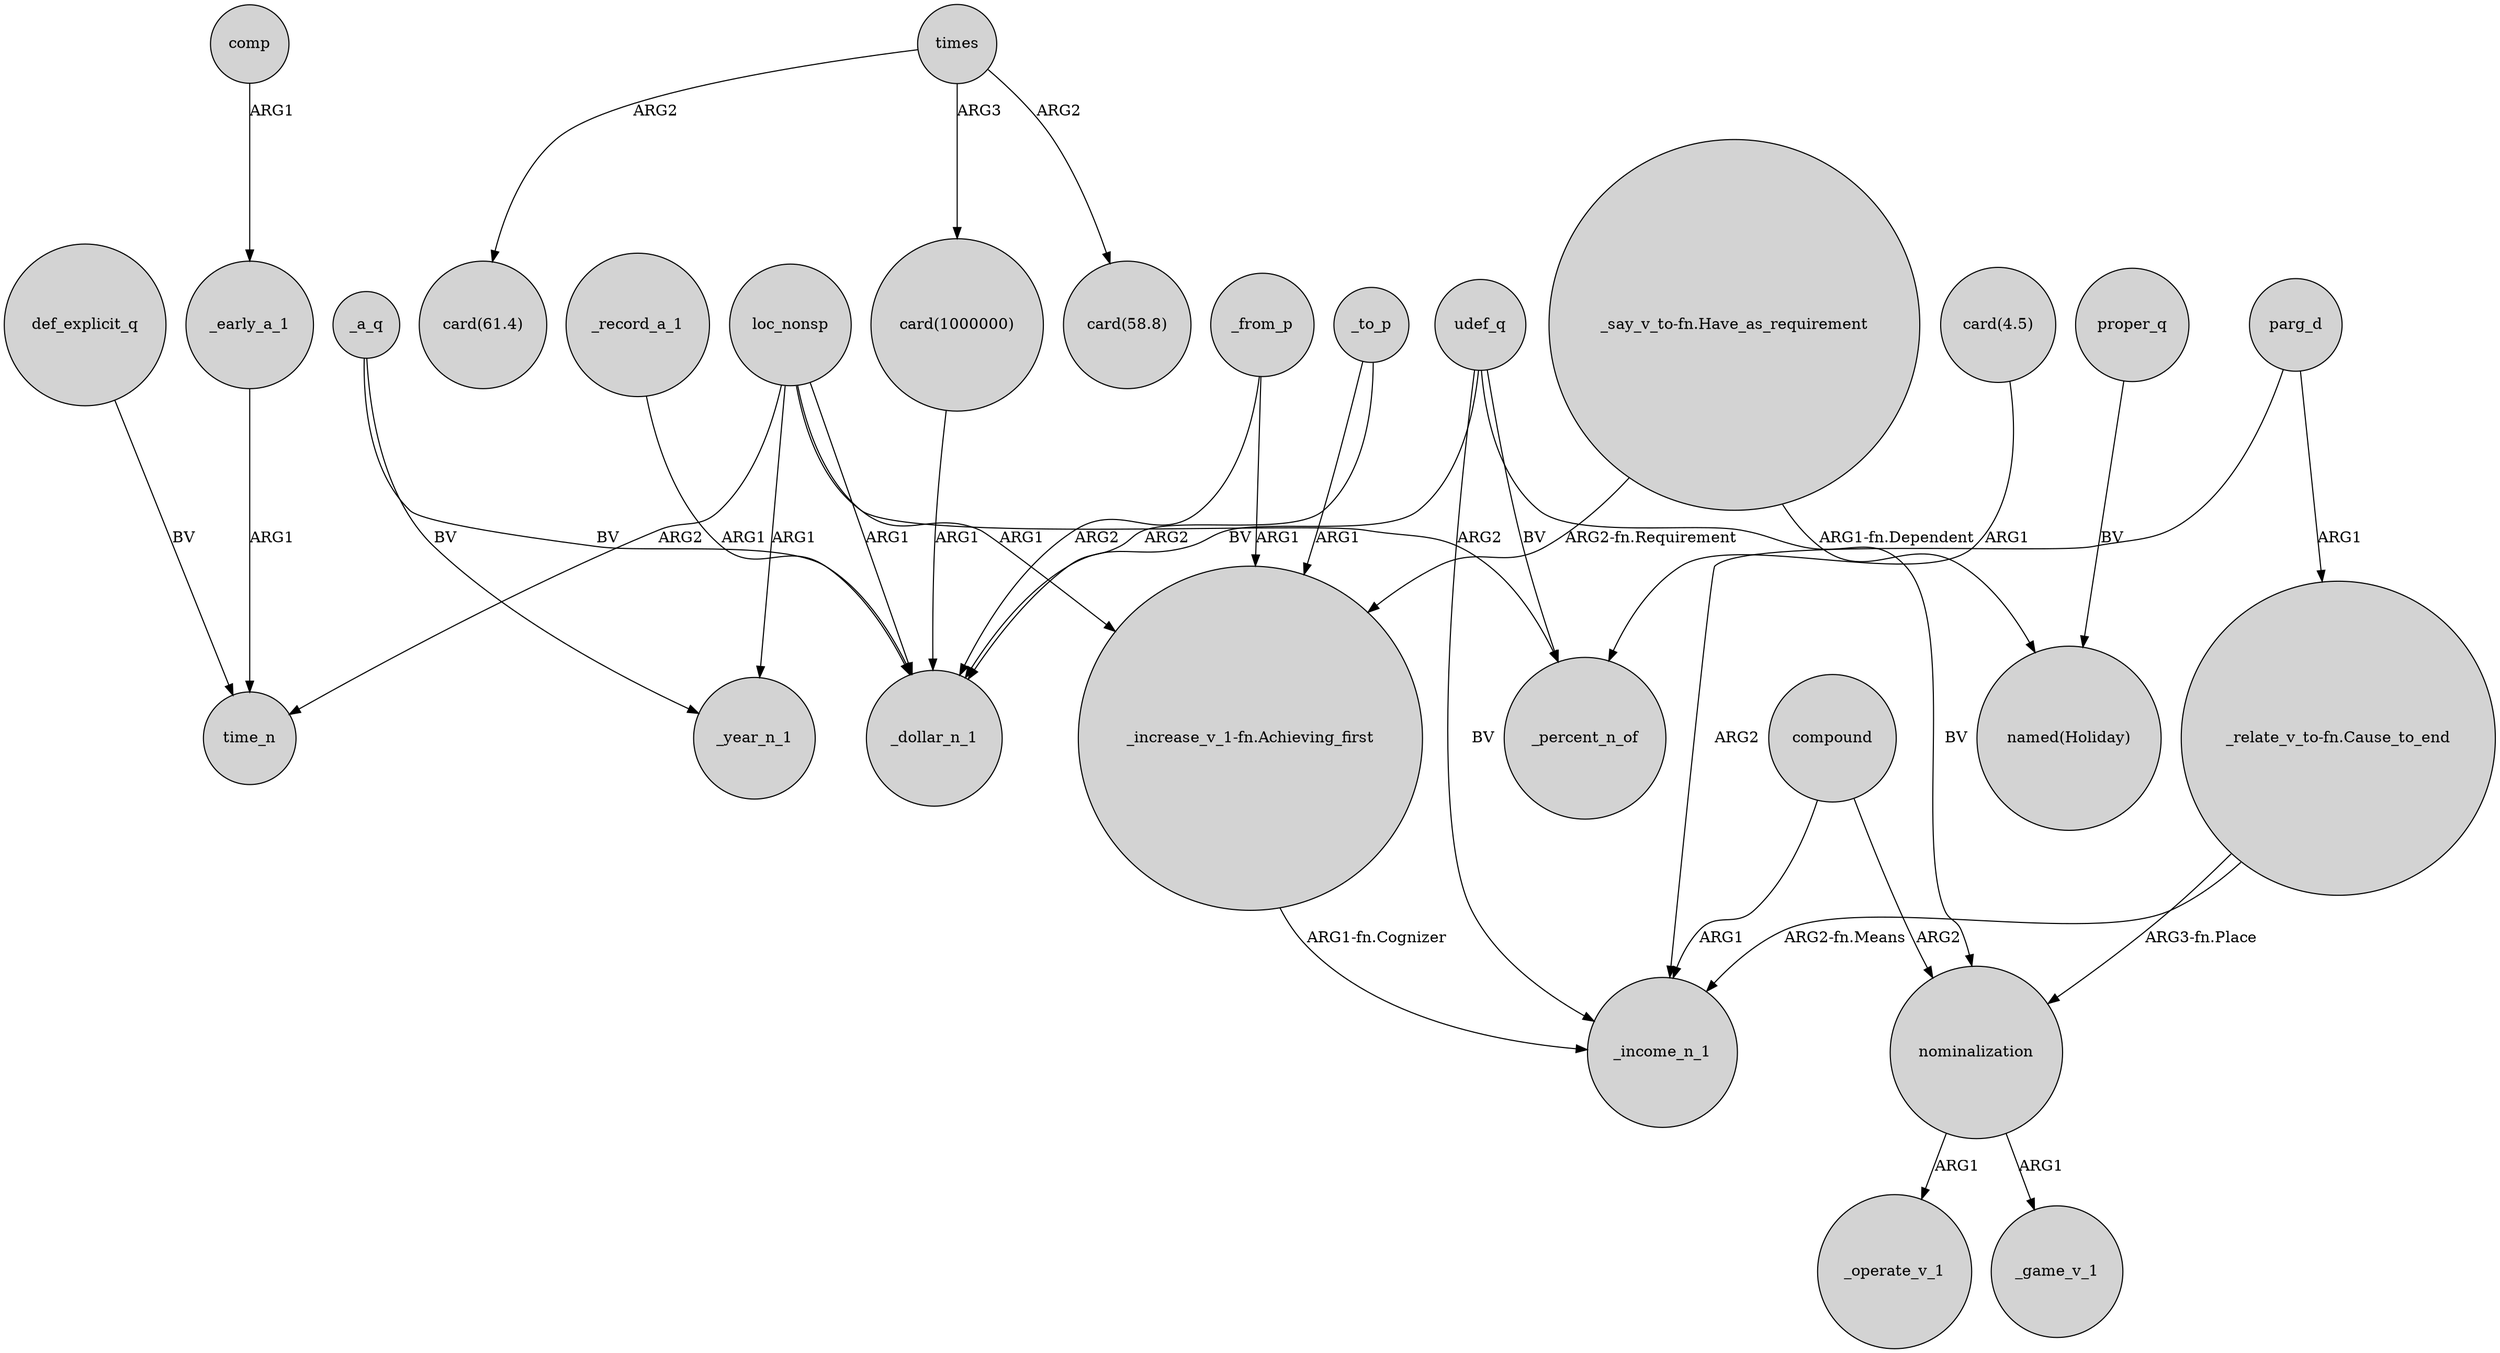 digraph {
	node [shape=circle style=filled]
	_early_a_1 -> time_n [label=ARG1]
	loc_nonsp -> _dollar_n_1 [label=ARG1]
	_a_q -> _dollar_n_1 [label=BV]
	"_say_v_to-fn.Have_as_requirement" -> "named(Holiday)" [label="ARG1-fn.Dependent"]
	loc_nonsp -> "_increase_v_1-fn.Achieving_first" [label=ARG1]
	udef_q -> _income_n_1 [label=BV]
	loc_nonsp -> _year_n_1 [label=ARG1]
	_from_p -> _dollar_n_1 [label=ARG2]
	udef_q -> nominalization [label=BV]
	nominalization -> _operate_v_1 [label=ARG1]
	times -> "card(1000000)" [label=ARG3]
	comp -> _early_a_1 [label=ARG1]
	_to_p -> _dollar_n_1 [label=ARG2]
	proper_q -> "named(Holiday)" [label=BV]
	_a_q -> _year_n_1 [label=BV]
	nominalization -> _game_v_1 [label=ARG1]
	times -> "card(58.8)" [label=ARG2]
	compound -> nominalization [label=ARG2]
	compound -> _income_n_1 [label=ARG1]
	parg_d -> "_relate_v_to-fn.Cause_to_end" [label=ARG1]
	_record_a_1 -> _dollar_n_1 [label=ARG1]
	udef_q -> _percent_n_of [label=BV]
	parg_d -> _income_n_1 [label=ARG2]
	udef_q -> _dollar_n_1 [label=BV]
	"card(1000000)" -> _dollar_n_1 [label=ARG1]
	_from_p -> "_increase_v_1-fn.Achieving_first" [label=ARG1]
	"_relate_v_to-fn.Cause_to_end" -> _income_n_1 [label="ARG2-fn.Means"]
	_to_p -> "_increase_v_1-fn.Achieving_first" [label=ARG1]
	def_explicit_q -> time_n [label=BV]
	"_say_v_to-fn.Have_as_requirement" -> "_increase_v_1-fn.Achieving_first" [label="ARG2-fn.Requirement"]
	"_increase_v_1-fn.Achieving_first" -> _income_n_1 [label="ARG1-fn.Cognizer"]
	loc_nonsp -> time_n [label=ARG2]
	"card(4.5)" -> _percent_n_of [label=ARG1]
	times -> "card(61.4)" [label=ARG2]
	"_relate_v_to-fn.Cause_to_end" -> nominalization [label="ARG3-fn.Place"]
	loc_nonsp -> _percent_n_of [label=ARG2]
}
